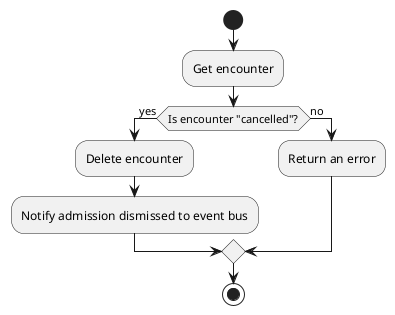 @startuml Dismiss patient admission
start
:Get encounter;
if (Is encounter "cancelled"?) is (yes) then
    :Delete encounter;
    :Notify admission dismissed to event bus;
else (no)
    :Return an error;
endif
stop
@enduml